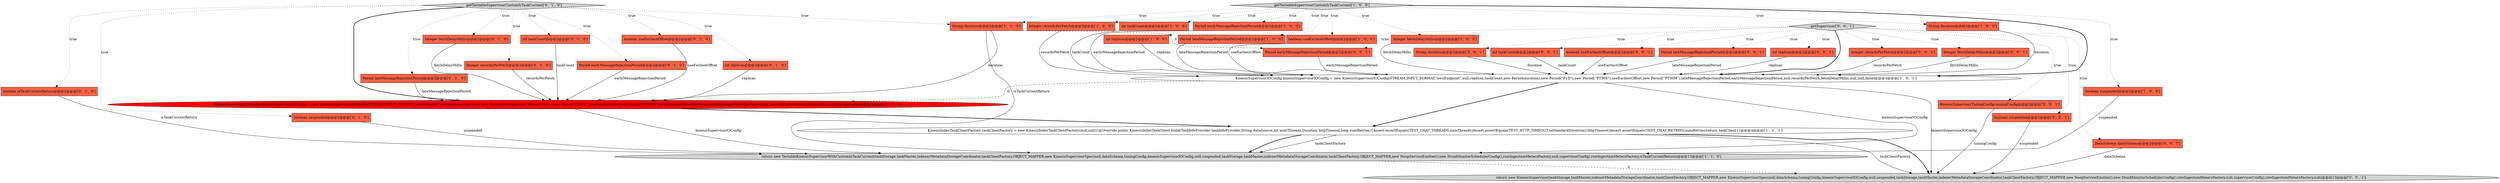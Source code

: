 digraph {
33 [style = filled, label = "String duration@@@2@@@['0', '0', '1']", fillcolor = tomato, shape = box image = "AAA0AAABBB3BBB"];
0 [style = filled, label = "boolean suspended@@@2@@@['1', '0', '0']", fillcolor = tomato, shape = box image = "AAA0AAABBB1BBB"];
18 [style = filled, label = "int taskCount@@@2@@@['0', '1', '0']", fillcolor = tomato, shape = box image = "AAA0AAABBB2BBB"];
31 [style = filled, label = "DataSchema dataSchema@@@2@@@['0', '0', '1']", fillcolor = tomato, shape = box image = "AAA0AAABBB3BBB"];
37 [style = filled, label = "Period earlyMessageRejectionPeriod@@@2@@@['0', '0', '1']", fillcolor = tomato, shape = box image = "AAA0AAABBB3BBB"];
12 [style = filled, label = "KinesisSupervisorIOConfig kinesisSupervisorIOConfig = new KinesisSupervisorIOConfig(STREAM,INPUT_FORMAT,\"awsEndpoint\",null,replicas,taskCount,new Period(duration),new Period(\"P1D\"),new Period(\"PT30S\"),useEarliestOffset,new Period(\"PT30M\"),lateMessageRejectionPeriod,earlyMessageRejectionPeriod,null,recordsPerFetch,fetchDelayMillis,null,null,false)@@@3@@@['1', '0', '1']", fillcolor = white, shape = ellipse image = "AAA0AAABBB1BBB"];
27 [style = filled, label = "Integer recordsPerFetch@@@2@@@['0', '0', '1']", fillcolor = tomato, shape = box image = "AAA0AAABBB3BBB"];
36 [style = filled, label = "Integer fetchDelayMillis@@@2@@@['0', '0', '1']", fillcolor = tomato, shape = box image = "AAA0AAABBB3BBB"];
9 [style = filled, label = "int replicas@@@2@@@['1', '0', '0']", fillcolor = tomato, shape = box image = "AAA0AAABBB1BBB"];
7 [style = filled, label = "Period lateMessageRejectionPeriod@@@2@@@['1', '0', '0']", fillcolor = tomato, shape = box image = "AAA0AAABBB1BBB"];
1 [style = filled, label = "boolean useEarliestOffset@@@2@@@['1', '0', '0']", fillcolor = tomato, shape = box image = "AAA0AAABBB1BBB"];
23 [style = filled, label = "Period earlyMessageRejectionPeriod@@@2@@@['0', '1', '0']", fillcolor = tomato, shape = box image = "AAA0AAABBB2BBB"];
21 [style = filled, label = "boolean useEarliestOffset@@@2@@@['0', '1', '0']", fillcolor = tomato, shape = box image = "AAA0AAABBB2BBB"];
26 [style = filled, label = "KinesisSupervisorTuningConfig tuningConfig@@@2@@@['0', '0', '1']", fillcolor = tomato, shape = box image = "AAA0AAABBB3BBB"];
28 [style = filled, label = "Period lateMessageRejectionPeriod@@@2@@@['0', '0', '1']", fillcolor = tomato, shape = box image = "AAA0AAABBB3BBB"];
2 [style = filled, label = "return new TestableKinesisSupervisorWithCustomIsTaskCurrent(taskStorage,taskMaster,indexerMetadataStorageCoordinator,taskClientFactory,OBJECT_MAPPER,new KinesisSupervisorSpec(null,dataSchema,tuningConfig,kinesisSupervisorIOConfig,null,suspended,taskStorage,taskMaster,indexerMetadataStorageCoordinator,taskClientFactory,OBJECT_MAPPER,new NoopServiceEmitter(),new DruidMonitorSchedulerConfig(),rowIngestionMetersFactory,null,supervisorConfig),rowIngestionMetersFactory,isTaskCurrentReturn)@@@13@@@['1', '1', '0']", fillcolor = lightgray, shape = ellipse image = "AAA0AAABBB1BBB"];
29 [style = filled, label = "int replicas@@@2@@@['0', '0', '1']", fillcolor = tomato, shape = box image = "AAA0AAABBB3BBB"];
34 [style = filled, label = "getSupervisor['0', '0', '1']", fillcolor = lightgray, shape = diamond image = "AAA0AAABBB3BBB"];
20 [style = filled, label = "int replicas@@@2@@@['0', '1', '0']", fillcolor = tomato, shape = box image = "AAA0AAABBB2BBB"];
16 [style = filled, label = "getTestableSupervisorCustomIsTaskCurrent['0', '1', '0']", fillcolor = lightgray, shape = diamond image = "AAA0AAABBB2BBB"];
13 [style = filled, label = "String duration@@@2@@@['1', '1', '0']", fillcolor = tomato, shape = box image = "AAA0AAABBB1BBB"];
6 [style = filled, label = "Integer fetchDelayMillis@@@2@@@['1', '0', '0']", fillcolor = tomato, shape = box image = "AAA0AAABBB1BBB"];
15 [style = filled, label = "boolean isTaskCurrentReturn@@@2@@@['0', '1', '0']", fillcolor = tomato, shape = box image = "AAA0AAABBB2BBB"];
24 [style = filled, label = "KinesisSupervisorIOConfig kinesisSupervisorIOConfig = new KinesisSupervisorIOConfig(STREAM,INPUT_FORMAT,\"awsEndpoint\",null,replicas,taskCount,new Period(duration),new Period(\"P1D\"),new Period(\"PT30S\"),useEarliestOffset,new Period(\"PT30M\"),lateMessageRejectionPeriod,earlyMessageRejectionPeriod,null,recordsPerFetch,fetchDelayMillis,null,null,null,false)@@@3@@@['0', '1', '0']", fillcolor = red, shape = ellipse image = "AAA1AAABBB2BBB"];
11 [style = filled, label = "String duration@@@2@@@['1', '0', '0']", fillcolor = tomato, shape = box image = "AAA0AAABBB1BBB"];
10 [style = filled, label = "getTestableSupervisorCustomIsTaskCurrent['1', '0', '0']", fillcolor = lightgray, shape = diamond image = "AAA0AAABBB1BBB"];
30 [style = filled, label = "return new KinesisSupervisor(taskStorage,taskMaster,indexerMetadataStorageCoordinator,taskClientFactory,OBJECT_MAPPER,new KinesisSupervisorSpec(null,dataSchema,tuningConfig,kinesisSupervisorIOConfig,null,suspended,taskStorage,taskMaster,indexerMetadataStorageCoordinator,taskClientFactory,OBJECT_MAPPER,new NoopServiceEmitter(),new DruidMonitorSchedulerConfig(),rowIngestionMetersFactory,null,supervisorConfig),rowIngestionMetersFactory,null)@@@13@@@['0', '0', '1']", fillcolor = lightgray, shape = ellipse image = "AAA0AAABBB3BBB"];
35 [style = filled, label = "int taskCount@@@2@@@['0', '0', '1']", fillcolor = tomato, shape = box image = "AAA0AAABBB3BBB"];
3 [style = filled, label = "Integer recordsPerFetch@@@2@@@['1', '0', '0']", fillcolor = tomato, shape = box image = "AAA0AAABBB1BBB"];
22 [style = filled, label = "Period lateMessageRejectionPeriod@@@2@@@['0', '1', '0']", fillcolor = tomato, shape = box image = "AAA0AAABBB2BBB"];
25 [style = filled, label = "boolean useEarliestOffset@@@2@@@['0', '0', '1']", fillcolor = tomato, shape = box image = "AAA0AAABBB3BBB"];
4 [style = filled, label = "int taskCount@@@2@@@['1', '0', '0']", fillcolor = tomato, shape = box image = "AAA0AAABBB1BBB"];
19 [style = filled, label = "boolean suspended@@@2@@@['0', '1', '0']", fillcolor = tomato, shape = box image = "AAA0AAABBB2BBB"];
5 [style = filled, label = "KinesisIndexTaskClientFactory taskClientFactory = new KinesisIndexTaskClientFactory(null,null){@Override public KinesisIndexTaskClient build(TaskInfoProvider taskInfoProvider,String dataSource,int numThreads,Duration httpTimeout,long numRetries){Assert.assertEquals(TEST_CHAT_THREADS,numThreads)Assert.assertEquals(TEST_HTTP_TIMEOUT.toStandardDuration(),httpTimeout)Assert.assertEquals(TEST_CHAT_RETRIES,numRetries)return taskClient}}@@@4@@@['1', '1', '1']", fillcolor = white, shape = ellipse image = "AAA0AAABBB1BBB"];
8 [style = filled, label = "Period earlyMessageRejectionPeriod@@@2@@@['1', '0', '0']", fillcolor = tomato, shape = box image = "AAA0AAABBB1BBB"];
17 [style = filled, label = "Integer fetchDelayMillis@@@2@@@['0', '1', '0']", fillcolor = tomato, shape = box image = "AAA0AAABBB2BBB"];
14 [style = filled, label = "Integer recordsPerFetch@@@2@@@['0', '1', '0']", fillcolor = tomato, shape = box image = "AAA0AAABBB2BBB"];
32 [style = filled, label = "boolean suspended@@@2@@@['0', '0', '1']", fillcolor = tomato, shape = box image = "AAA0AAABBB3BBB"];
17->24 [style = solid, label="fetchDelayMillis"];
16->19 [style = dotted, label="true"];
34->28 [style = dotted, label="true"];
10->8 [style = dotted, label="true"];
34->32 [style = dotted, label="true"];
1->12 [style = solid, label="useEarliestOffset"];
10->6 [style = dotted, label="true"];
13->37 [style = dashed, label="0"];
31->30 [style = solid, label="dataSchema"];
3->12 [style = solid, label="recordsPerFetch"];
13->2 [style = solid, label="isTaskCurrentReturn"];
12->5 [style = bold, label=""];
16->13 [style = dotted, label="true"];
28->12 [style = solid, label="lateMessageRejectionPeriod"];
23->24 [style = solid, label="earlyMessageRejectionPeriod"];
4->12 [style = solid, label="taskCount"];
26->30 [style = solid, label="tuningConfig"];
16->24 [style = bold, label=""];
27->12 [style = solid, label="recordsPerFetch"];
5->30 [style = solid, label="taskClientFactory"];
16->17 [style = dotted, label="true"];
34->36 [style = dotted, label="true"];
20->24 [style = solid, label="replicas"];
34->25 [style = dotted, label="true"];
12->2 [style = solid, label="kinesisSupervisorIOConfig"];
5->2 [style = solid, label="taskClientFactory"];
33->12 [style = solid, label="duration"];
8->12 [style = solid, label="earlyMessageRejectionPeriod"];
10->3 [style = dotted, label="true"];
16->20 [style = dotted, label="true"];
13->24 [style = solid, label="duration"];
29->12 [style = solid, label="replicas"];
34->29 [style = dotted, label="true"];
24->2 [style = solid, label="kinesisSupervisorIOConfig"];
16->22 [style = dotted, label="true"];
34->12 [style = bold, label=""];
22->24 [style = solid, label="lateMessageRejectionPeriod"];
11->12 [style = solid, label="duration"];
18->24 [style = solid, label="taskCount"];
32->30 [style = solid, label="suspended"];
36->12 [style = solid, label="fetchDelayMillis"];
10->9 [style = dotted, label="true"];
35->12 [style = solid, label="taskCount"];
12->30 [style = solid, label="kinesisSupervisorIOConfig"];
16->23 [style = dotted, label="true"];
24->5 [style = bold, label=""];
34->26 [style = dotted, label="true"];
6->12 [style = solid, label="fetchDelayMillis"];
5->2 [style = bold, label=""];
34->31 [style = dotted, label="true"];
34->27 [style = dotted, label="true"];
37->12 [style = solid, label="earlyMessageRejectionPeriod"];
10->13 [style = dotted, label="true"];
34->35 [style = dotted, label="true"];
10->11 [style = dotted, label="true"];
25->12 [style = solid, label="useEarliestOffset"];
10->12 [style = bold, label=""];
19->2 [style = solid, label="suspended"];
12->24 [style = dashed, label="0"];
7->12 [style = solid, label="lateMessageRejectionPeriod"];
16->14 [style = dotted, label="true"];
9->12 [style = solid, label="replicas"];
34->33 [style = dotted, label="true"];
14->24 [style = solid, label="recordsPerFetch"];
10->0 [style = dotted, label="true"];
16->21 [style = dotted, label="true"];
15->2 [style = solid, label="isTaskCurrentReturn"];
5->30 [style = bold, label=""];
10->4 [style = dotted, label="true"];
10->1 [style = dotted, label="true"];
2->30 [style = dashed, label="0"];
34->37 [style = dotted, label="true"];
10->7 [style = dotted, label="true"];
0->2 [style = solid, label="suspended"];
21->24 [style = solid, label="useEarliestOffset"];
16->15 [style = dotted, label="true"];
16->18 [style = dotted, label="true"];
}
